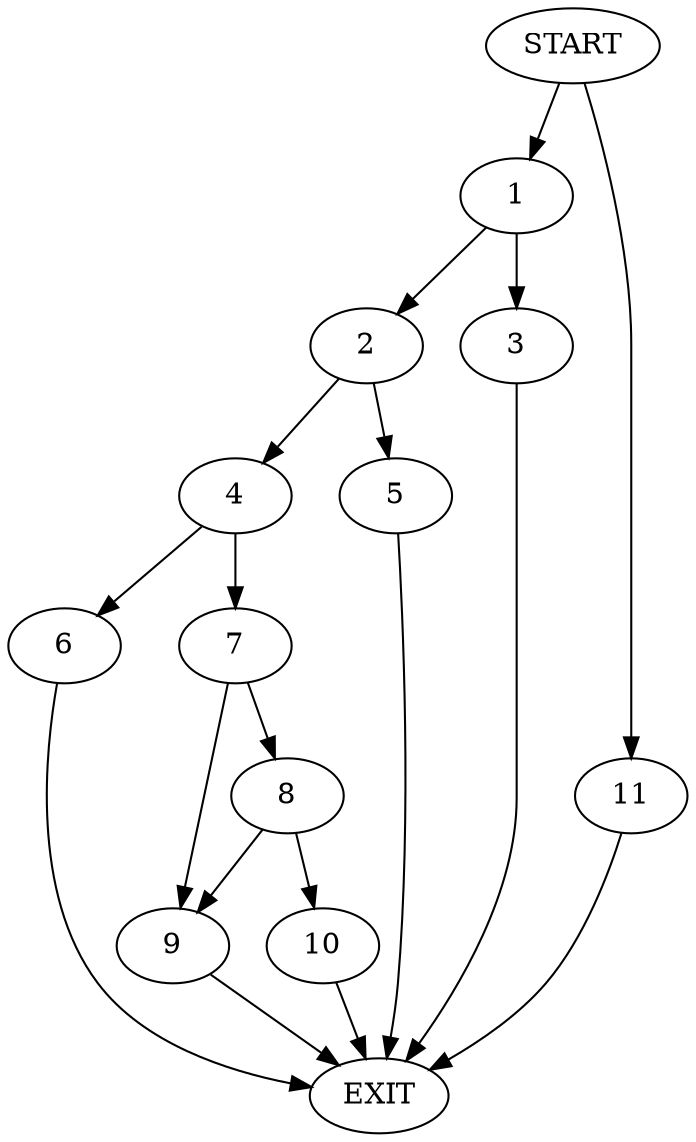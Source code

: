 digraph {
0 [label="START"]
12 [label="EXIT"]
0 -> 1
1 -> 2
1 -> 3
2 -> 4
2 -> 5
3 -> 12
5 -> 12
4 -> 6
4 -> 7
7 -> 8
7 -> 9
6 -> 12
9 -> 12
8 -> 10
8 -> 9
10 -> 12
0 -> 11
11 -> 12
}
